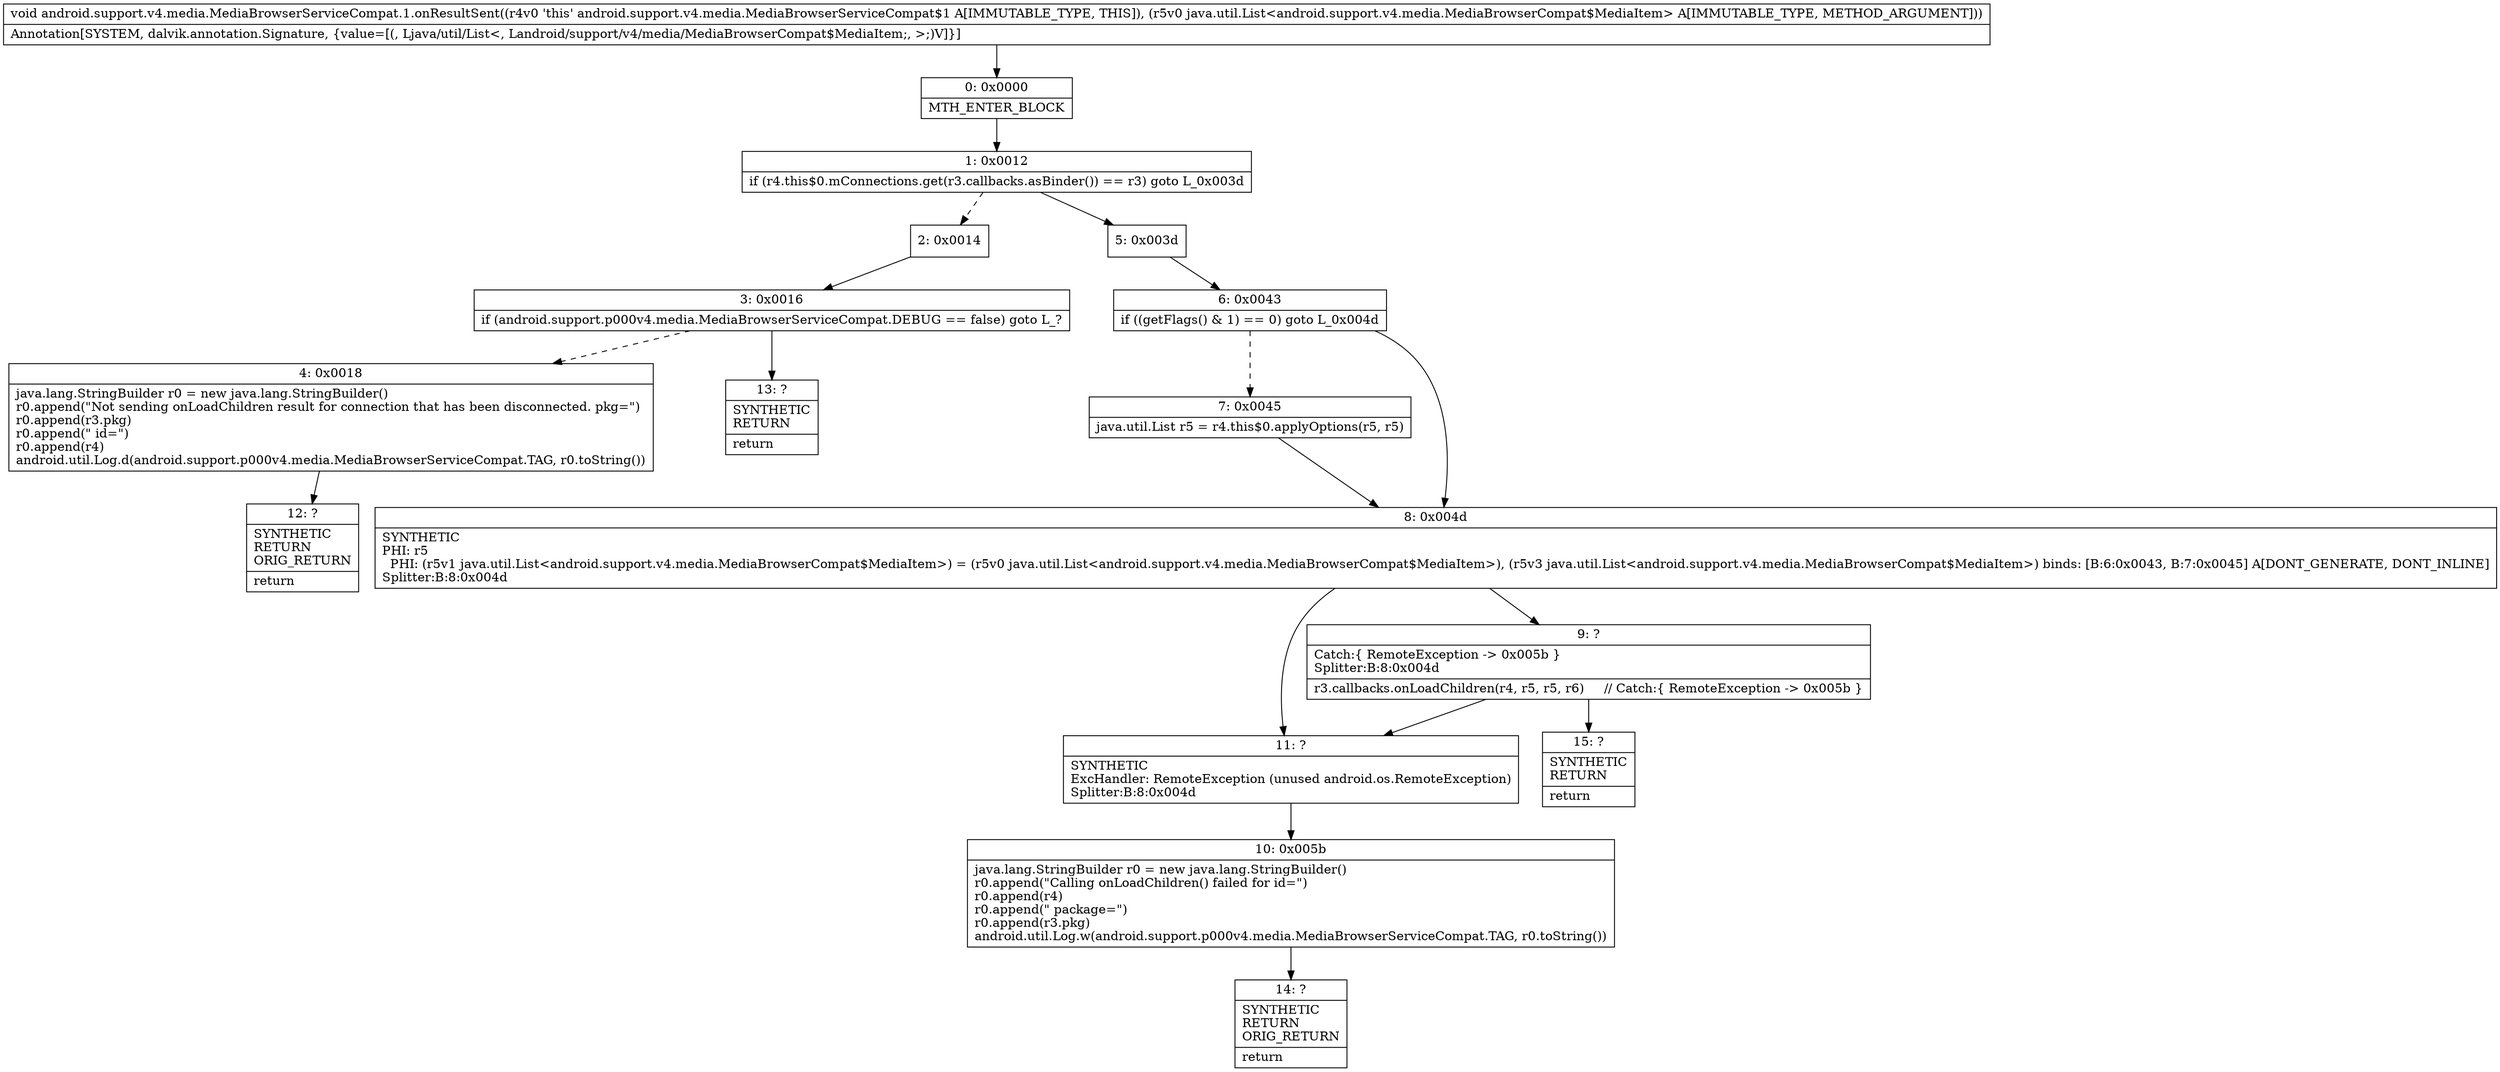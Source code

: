 digraph "CFG forandroid.support.v4.media.MediaBrowserServiceCompat.1.onResultSent(Ljava\/util\/List;)V" {
Node_0 [shape=record,label="{0\:\ 0x0000|MTH_ENTER_BLOCK\l}"];
Node_1 [shape=record,label="{1\:\ 0x0012|if (r4.this$0.mConnections.get(r3.callbacks.asBinder()) == r3) goto L_0x003d\l}"];
Node_2 [shape=record,label="{2\:\ 0x0014}"];
Node_3 [shape=record,label="{3\:\ 0x0016|if (android.support.p000v4.media.MediaBrowserServiceCompat.DEBUG == false) goto L_?\l}"];
Node_4 [shape=record,label="{4\:\ 0x0018|java.lang.StringBuilder r0 = new java.lang.StringBuilder()\lr0.append(\"Not sending onLoadChildren result for connection that has been disconnected. pkg=\")\lr0.append(r3.pkg)\lr0.append(\" id=\")\lr0.append(r4)\landroid.util.Log.d(android.support.p000v4.media.MediaBrowserServiceCompat.TAG, r0.toString())\l}"];
Node_5 [shape=record,label="{5\:\ 0x003d}"];
Node_6 [shape=record,label="{6\:\ 0x0043|if ((getFlags() & 1) == 0) goto L_0x004d\l}"];
Node_7 [shape=record,label="{7\:\ 0x0045|java.util.List r5 = r4.this$0.applyOptions(r5, r5)\l}"];
Node_8 [shape=record,label="{8\:\ 0x004d|SYNTHETIC\lPHI: r5 \l  PHI: (r5v1 java.util.List\<android.support.v4.media.MediaBrowserCompat$MediaItem\>) = (r5v0 java.util.List\<android.support.v4.media.MediaBrowserCompat$MediaItem\>), (r5v3 java.util.List\<android.support.v4.media.MediaBrowserCompat$MediaItem\>) binds: [B:6:0x0043, B:7:0x0045] A[DONT_GENERATE, DONT_INLINE]\lSplitter:B:8:0x004d\l}"];
Node_9 [shape=record,label="{9\:\ ?|Catch:\{ RemoteException \-\> 0x005b \}\lSplitter:B:8:0x004d\l|r3.callbacks.onLoadChildren(r4, r5, r5, r6)     \/\/ Catch:\{ RemoteException \-\> 0x005b \}\l}"];
Node_10 [shape=record,label="{10\:\ 0x005b|java.lang.StringBuilder r0 = new java.lang.StringBuilder()\lr0.append(\"Calling onLoadChildren() failed for id=\")\lr0.append(r4)\lr0.append(\" package=\")\lr0.append(r3.pkg)\landroid.util.Log.w(android.support.p000v4.media.MediaBrowserServiceCompat.TAG, r0.toString())\l}"];
Node_11 [shape=record,label="{11\:\ ?|SYNTHETIC\lExcHandler: RemoteException (unused android.os.RemoteException)\lSplitter:B:8:0x004d\l}"];
Node_12 [shape=record,label="{12\:\ ?|SYNTHETIC\lRETURN\lORIG_RETURN\l|return\l}"];
Node_13 [shape=record,label="{13\:\ ?|SYNTHETIC\lRETURN\l|return\l}"];
Node_14 [shape=record,label="{14\:\ ?|SYNTHETIC\lRETURN\lORIG_RETURN\l|return\l}"];
Node_15 [shape=record,label="{15\:\ ?|SYNTHETIC\lRETURN\l|return\l}"];
MethodNode[shape=record,label="{void android.support.v4.media.MediaBrowserServiceCompat.1.onResultSent((r4v0 'this' android.support.v4.media.MediaBrowserServiceCompat$1 A[IMMUTABLE_TYPE, THIS]), (r5v0 java.util.List\<android.support.v4.media.MediaBrowserCompat$MediaItem\> A[IMMUTABLE_TYPE, METHOD_ARGUMENT]))  | Annotation[SYSTEM, dalvik.annotation.Signature, \{value=[(, Ljava\/util\/List\<, Landroid\/support\/v4\/media\/MediaBrowserCompat$MediaItem;, \>;)V]\}]\l}"];
MethodNode -> Node_0;
Node_0 -> Node_1;
Node_1 -> Node_2[style=dashed];
Node_1 -> Node_5;
Node_2 -> Node_3;
Node_3 -> Node_4[style=dashed];
Node_3 -> Node_13;
Node_4 -> Node_12;
Node_5 -> Node_6;
Node_6 -> Node_7[style=dashed];
Node_6 -> Node_8;
Node_7 -> Node_8;
Node_8 -> Node_9;
Node_8 -> Node_11;
Node_9 -> Node_11;
Node_9 -> Node_15;
Node_10 -> Node_14;
Node_11 -> Node_10;
}

